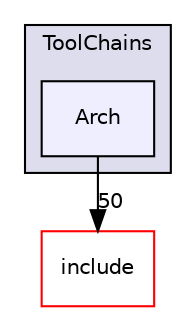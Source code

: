 digraph "lib/Driver/ToolChains/Arch" {
  bgcolor=transparent;
  compound=true
  node [ fontsize="10", fontname="Helvetica"];
  edge [ labelfontsize="10", labelfontname="Helvetica"];
  subgraph clusterdir_ef7b02972dd14e77cedb8b03bc67e5c0 {
    graph [ bgcolor="#ddddee", pencolor="black", label="ToolChains" fontname="Helvetica", fontsize="10", URL="dir_ef7b02972dd14e77cedb8b03bc67e5c0.html"]
  dir_26d9cb982ec322e82f8f56c0d2eb1c21 [shape=box, label="Arch", style="filled", fillcolor="#eeeeff", pencolor="black", URL="dir_26d9cb982ec322e82f8f56c0d2eb1c21.html"];
  }
  dir_d44c64559bbebec7f509842c48db8b23 [shape=box label="include" color="red" URL="dir_d44c64559bbebec7f509842c48db8b23.html"];
  dir_26d9cb982ec322e82f8f56c0d2eb1c21->dir_d44c64559bbebec7f509842c48db8b23 [headlabel="50", labeldistance=1.5 headhref="dir_000106_000001.html"];
}
